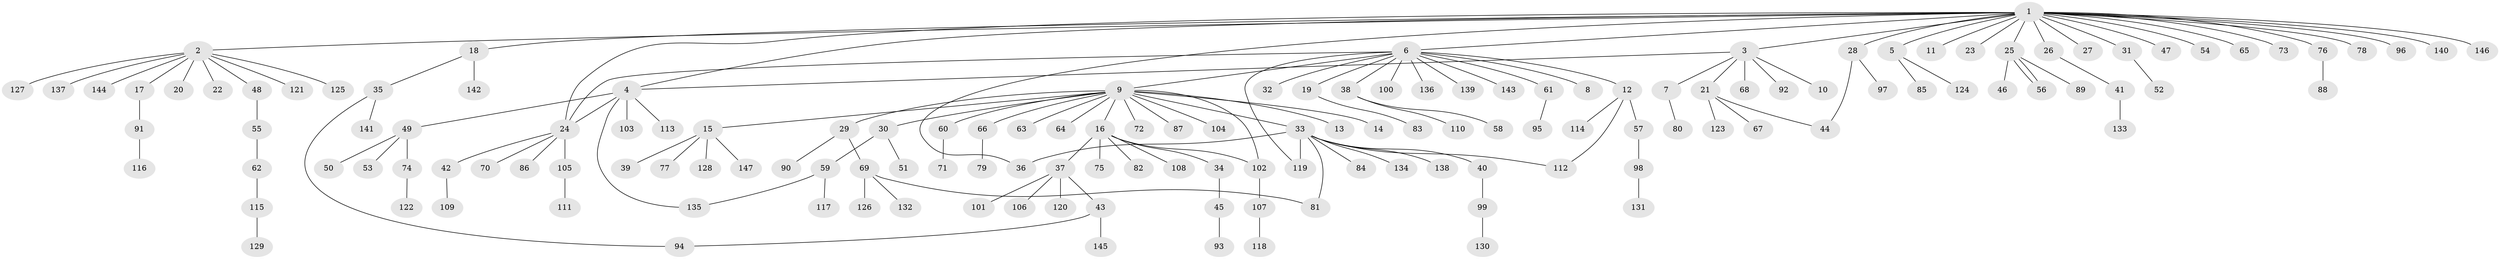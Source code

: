 // coarse degree distribution, {22: 0.008620689655172414, 9: 0.017241379310344827, 6: 0.008620689655172414, 11: 0.008620689655172414, 2: 0.16379310344827586, 15: 0.017241379310344827, 1: 0.6724137931034483, 4: 0.04310344827586207, 7: 0.008620689655172414, 3: 0.04310344827586207, 5: 0.008620689655172414}
// Generated by graph-tools (version 1.1) at 2025/23/03/03/25 07:23:52]
// undirected, 147 vertices, 158 edges
graph export_dot {
graph [start="1"]
  node [color=gray90,style=filled];
  1;
  2;
  3;
  4;
  5;
  6;
  7;
  8;
  9;
  10;
  11;
  12;
  13;
  14;
  15;
  16;
  17;
  18;
  19;
  20;
  21;
  22;
  23;
  24;
  25;
  26;
  27;
  28;
  29;
  30;
  31;
  32;
  33;
  34;
  35;
  36;
  37;
  38;
  39;
  40;
  41;
  42;
  43;
  44;
  45;
  46;
  47;
  48;
  49;
  50;
  51;
  52;
  53;
  54;
  55;
  56;
  57;
  58;
  59;
  60;
  61;
  62;
  63;
  64;
  65;
  66;
  67;
  68;
  69;
  70;
  71;
  72;
  73;
  74;
  75;
  76;
  77;
  78;
  79;
  80;
  81;
  82;
  83;
  84;
  85;
  86;
  87;
  88;
  89;
  90;
  91;
  92;
  93;
  94;
  95;
  96;
  97;
  98;
  99;
  100;
  101;
  102;
  103;
  104;
  105;
  106;
  107;
  108;
  109;
  110;
  111;
  112;
  113;
  114;
  115;
  116;
  117;
  118;
  119;
  120;
  121;
  122;
  123;
  124;
  125;
  126;
  127;
  128;
  129;
  130;
  131;
  132;
  133;
  134;
  135;
  136;
  137;
  138;
  139;
  140;
  141;
  142;
  143;
  144;
  145;
  146;
  147;
  1 -- 2;
  1 -- 3;
  1 -- 4;
  1 -- 5;
  1 -- 6;
  1 -- 11;
  1 -- 18;
  1 -- 23;
  1 -- 24;
  1 -- 25;
  1 -- 26;
  1 -- 27;
  1 -- 28;
  1 -- 31;
  1 -- 36;
  1 -- 47;
  1 -- 54;
  1 -- 65;
  1 -- 73;
  1 -- 76;
  1 -- 78;
  1 -- 96;
  1 -- 140;
  1 -- 146;
  2 -- 17;
  2 -- 20;
  2 -- 22;
  2 -- 48;
  2 -- 121;
  2 -- 125;
  2 -- 127;
  2 -- 137;
  2 -- 144;
  3 -- 4;
  3 -- 7;
  3 -- 10;
  3 -- 21;
  3 -- 68;
  3 -- 92;
  4 -- 24;
  4 -- 49;
  4 -- 103;
  4 -- 113;
  4 -- 135;
  5 -- 85;
  5 -- 124;
  6 -- 8;
  6 -- 9;
  6 -- 12;
  6 -- 19;
  6 -- 24;
  6 -- 32;
  6 -- 38;
  6 -- 61;
  6 -- 100;
  6 -- 119;
  6 -- 136;
  6 -- 139;
  6 -- 143;
  7 -- 80;
  9 -- 13;
  9 -- 14;
  9 -- 15;
  9 -- 16;
  9 -- 29;
  9 -- 30;
  9 -- 33;
  9 -- 60;
  9 -- 63;
  9 -- 64;
  9 -- 66;
  9 -- 72;
  9 -- 87;
  9 -- 102;
  9 -- 104;
  12 -- 57;
  12 -- 112;
  12 -- 114;
  15 -- 39;
  15 -- 77;
  15 -- 128;
  15 -- 147;
  16 -- 34;
  16 -- 37;
  16 -- 75;
  16 -- 82;
  16 -- 102;
  16 -- 108;
  17 -- 91;
  18 -- 35;
  18 -- 142;
  19 -- 83;
  21 -- 44;
  21 -- 67;
  21 -- 123;
  24 -- 42;
  24 -- 70;
  24 -- 86;
  24 -- 105;
  25 -- 46;
  25 -- 56;
  25 -- 56;
  25 -- 89;
  26 -- 41;
  28 -- 44;
  28 -- 97;
  29 -- 69;
  29 -- 90;
  30 -- 51;
  30 -- 59;
  31 -- 52;
  33 -- 36;
  33 -- 40;
  33 -- 81;
  33 -- 84;
  33 -- 112;
  33 -- 119;
  33 -- 134;
  33 -- 138;
  34 -- 45;
  35 -- 94;
  35 -- 141;
  37 -- 43;
  37 -- 101;
  37 -- 106;
  37 -- 120;
  38 -- 58;
  38 -- 110;
  40 -- 99;
  41 -- 133;
  42 -- 109;
  43 -- 94;
  43 -- 145;
  45 -- 93;
  48 -- 55;
  49 -- 50;
  49 -- 53;
  49 -- 74;
  55 -- 62;
  57 -- 98;
  59 -- 117;
  59 -- 135;
  60 -- 71;
  61 -- 95;
  62 -- 115;
  66 -- 79;
  69 -- 81;
  69 -- 126;
  69 -- 132;
  74 -- 122;
  76 -- 88;
  91 -- 116;
  98 -- 131;
  99 -- 130;
  102 -- 107;
  105 -- 111;
  107 -- 118;
  115 -- 129;
}
